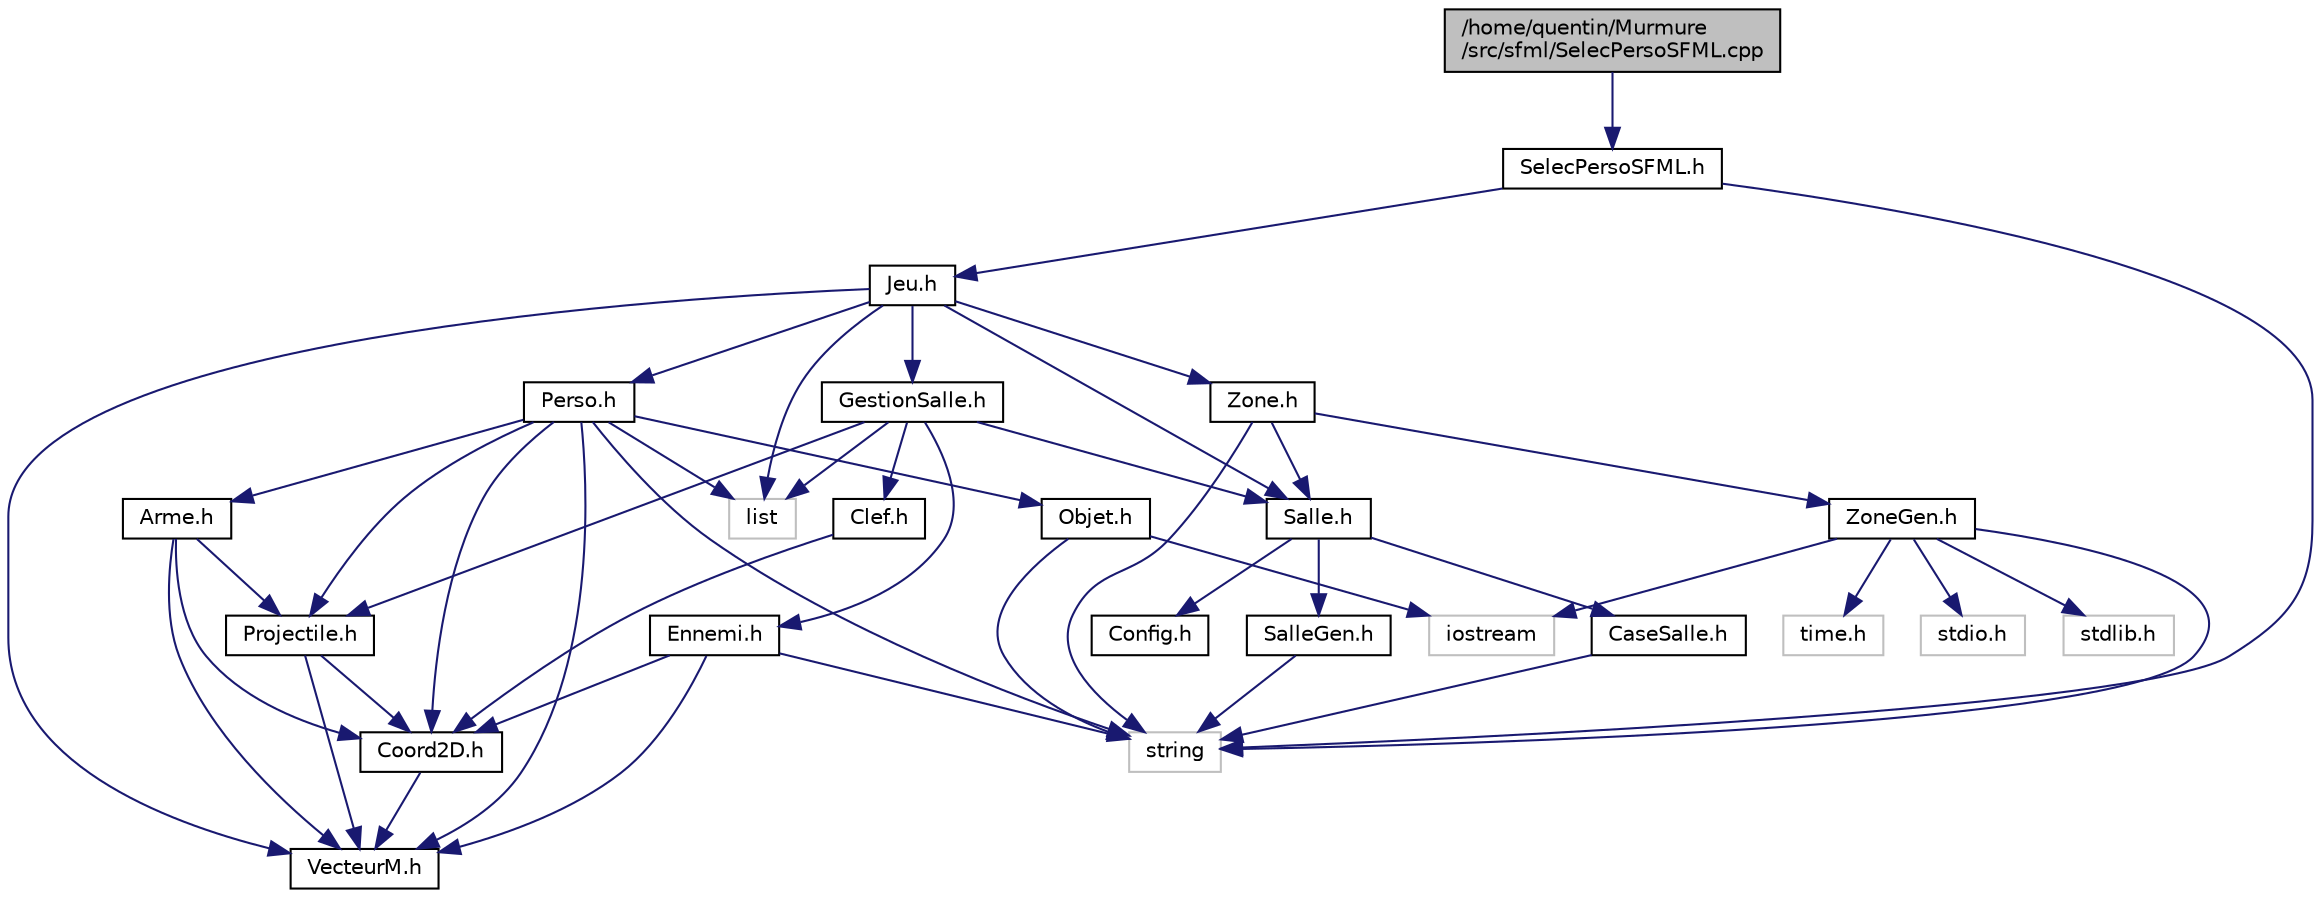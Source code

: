 digraph "/home/quentin/Murmure/src/sfml/SelecPersoSFML.cpp"
{
  edge [fontname="Helvetica",fontsize="10",labelfontname="Helvetica",labelfontsize="10"];
  node [fontname="Helvetica",fontsize="10",shape=record];
  Node1 [label="/home/quentin/Murmure\l/src/sfml/SelecPersoSFML.cpp",height=0.2,width=0.4,color="black", fillcolor="grey75", style="filled", fontcolor="black"];
  Node1 -> Node2 [color="midnightblue",fontsize="10",style="solid"];
  Node2 [label="SelecPersoSFML.h",height=0.2,width=0.4,color="black", fillcolor="white", style="filled",URL="$SelecPersoSFML_8h.html"];
  Node2 -> Node3 [color="midnightblue",fontsize="10",style="solid"];
  Node3 [label="string",height=0.2,width=0.4,color="grey75", fillcolor="white", style="filled"];
  Node2 -> Node4 [color="midnightblue",fontsize="10",style="solid"];
  Node4 [label="Jeu.h",height=0.2,width=0.4,color="black", fillcolor="white", style="filled",URL="$Jeu_8h.html"];
  Node4 -> Node5 [color="midnightblue",fontsize="10",style="solid"];
  Node5 [label="Zone.h",height=0.2,width=0.4,color="black", fillcolor="white", style="filled",URL="$Zone_8h.html",tooltip="Header de la class Zone. "];
  Node5 -> Node6 [color="midnightblue",fontsize="10",style="solid"];
  Node6 [label="Salle.h",height=0.2,width=0.4,color="black", fillcolor="white", style="filled",URL="$Salle_8h.html",tooltip="Header du module Salle. "];
  Node6 -> Node7 [color="midnightblue",fontsize="10",style="solid"];
  Node7 [label="CaseSalle.h",height=0.2,width=0.4,color="black", fillcolor="white", style="filled",URL="$CaseSalle_8h.html",tooltip="Header du module CaseSalle. "];
  Node7 -> Node3 [color="midnightblue",fontsize="10",style="solid"];
  Node6 -> Node8 [color="midnightblue",fontsize="10",style="solid"];
  Node8 [label="SalleGen.h",height=0.2,width=0.4,color="black", fillcolor="white", style="filled",URL="$SalleGen_8h.html",tooltip="Header du module SalleGen. "];
  Node8 -> Node3 [color="midnightblue",fontsize="10",style="solid"];
  Node6 -> Node9 [color="midnightblue",fontsize="10",style="solid"];
  Node9 [label="Config.h",height=0.2,width=0.4,color="black", fillcolor="white", style="filled",URL="$Config_8h.html"];
  Node5 -> Node10 [color="midnightblue",fontsize="10",style="solid"];
  Node10 [label="ZoneGen.h",height=0.2,width=0.4,color="black", fillcolor="white", style="filled",URL="$ZoneGen_8h.html",tooltip="Header de la class ZoneGen. "];
  Node10 -> Node11 [color="midnightblue",fontsize="10",style="solid"];
  Node11 [label="stdio.h",height=0.2,width=0.4,color="grey75", fillcolor="white", style="filled"];
  Node10 -> Node12 [color="midnightblue",fontsize="10",style="solid"];
  Node12 [label="stdlib.h",height=0.2,width=0.4,color="grey75", fillcolor="white", style="filled"];
  Node10 -> Node13 [color="midnightblue",fontsize="10",style="solid"];
  Node13 [label="time.h",height=0.2,width=0.4,color="grey75", fillcolor="white", style="filled"];
  Node10 -> Node14 [color="midnightblue",fontsize="10",style="solid"];
  Node14 [label="iostream",height=0.2,width=0.4,color="grey75", fillcolor="white", style="filled"];
  Node10 -> Node3 [color="midnightblue",fontsize="10",style="solid"];
  Node5 -> Node3 [color="midnightblue",fontsize="10",style="solid"];
  Node4 -> Node6 [color="midnightblue",fontsize="10",style="solid"];
  Node4 -> Node15 [color="midnightblue",fontsize="10",style="solid"];
  Node15 [label="Perso.h",height=0.2,width=0.4,color="black", fillcolor="white", style="filled",URL="$Perso_8h.html"];
  Node15 -> Node3 [color="midnightblue",fontsize="10",style="solid"];
  Node15 -> Node16 [color="midnightblue",fontsize="10",style="solid"];
  Node16 [label="VecteurM.h",height=0.2,width=0.4,color="black", fillcolor="white", style="filled",URL="$VecteurM_8h.html"];
  Node15 -> Node17 [color="midnightblue",fontsize="10",style="solid"];
  Node17 [label="Arme.h",height=0.2,width=0.4,color="black", fillcolor="white", style="filled",URL="$Arme_8h.html"];
  Node17 -> Node18 [color="midnightblue",fontsize="10",style="solid"];
  Node18 [label="Projectile.h",height=0.2,width=0.4,color="black", fillcolor="white", style="filled",URL="$Projectile_8h.html"];
  Node18 -> Node16 [color="midnightblue",fontsize="10",style="solid"];
  Node18 -> Node19 [color="midnightblue",fontsize="10",style="solid"];
  Node19 [label="Coord2D.h",height=0.2,width=0.4,color="black", fillcolor="white", style="filled",URL="$Coord2D_8h.html"];
  Node19 -> Node16 [color="midnightblue",fontsize="10",style="solid"];
  Node17 -> Node16 [color="midnightblue",fontsize="10",style="solid"];
  Node17 -> Node19 [color="midnightblue",fontsize="10",style="solid"];
  Node15 -> Node19 [color="midnightblue",fontsize="10",style="solid"];
  Node15 -> Node20 [color="midnightblue",fontsize="10",style="solid"];
  Node20 [label="Objet.h",height=0.2,width=0.4,color="black", fillcolor="white", style="filled",URL="$Objet_8h.html"];
  Node20 -> Node14 [color="midnightblue",fontsize="10",style="solid"];
  Node20 -> Node3 [color="midnightblue",fontsize="10",style="solid"];
  Node15 -> Node18 [color="midnightblue",fontsize="10",style="solid"];
  Node15 -> Node21 [color="midnightblue",fontsize="10",style="solid"];
  Node21 [label="list",height=0.2,width=0.4,color="grey75", fillcolor="white", style="filled"];
  Node4 -> Node16 [color="midnightblue",fontsize="10",style="solid"];
  Node4 -> Node22 [color="midnightblue",fontsize="10",style="solid"];
  Node22 [label="GestionSalle.h",height=0.2,width=0.4,color="black", fillcolor="white", style="filled",URL="$GestionSalle_8h.html"];
  Node22 -> Node23 [color="midnightblue",fontsize="10",style="solid"];
  Node23 [label="Ennemi.h",height=0.2,width=0.4,color="black", fillcolor="white", style="filled",URL="$Ennemi_8h.html"];
  Node23 -> Node3 [color="midnightblue",fontsize="10",style="solid"];
  Node23 -> Node16 [color="midnightblue",fontsize="10",style="solid"];
  Node23 -> Node19 [color="midnightblue",fontsize="10",style="solid"];
  Node22 -> Node18 [color="midnightblue",fontsize="10",style="solid"];
  Node22 -> Node6 [color="midnightblue",fontsize="10",style="solid"];
  Node22 -> Node24 [color="midnightblue",fontsize="10",style="solid"];
  Node24 [label="Clef.h",height=0.2,width=0.4,color="black", fillcolor="white", style="filled",URL="$Clef_8h.html"];
  Node24 -> Node19 [color="midnightblue",fontsize="10",style="solid"];
  Node22 -> Node21 [color="midnightblue",fontsize="10",style="solid"];
  Node4 -> Node21 [color="midnightblue",fontsize="10",style="solid"];
}
